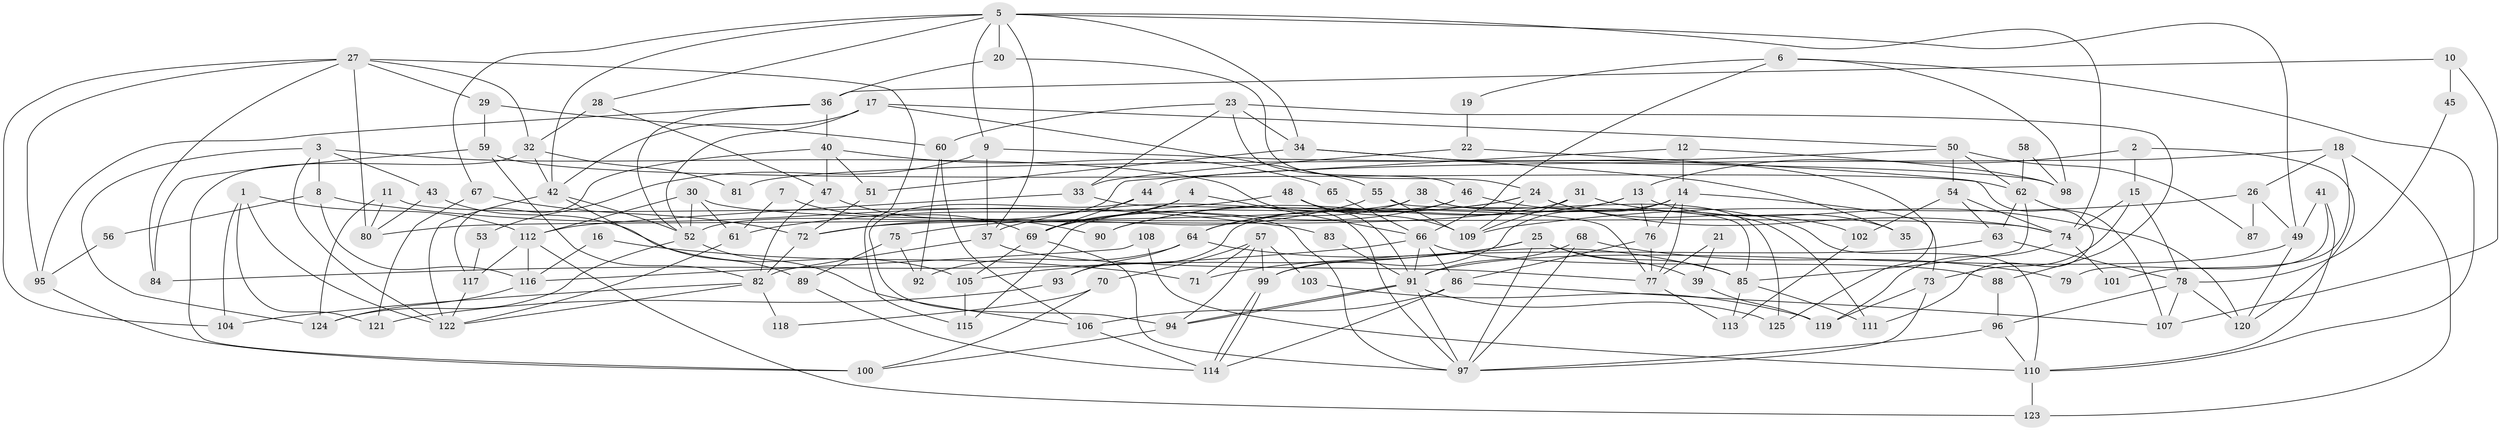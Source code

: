 // Generated by graph-tools (version 1.1) at 2025/15/03/09/25 04:15:20]
// undirected, 125 vertices, 250 edges
graph export_dot {
graph [start="1"]
  node [color=gray90,style=filled];
  1;
  2;
  3;
  4;
  5;
  6;
  7;
  8;
  9;
  10;
  11;
  12;
  13;
  14;
  15;
  16;
  17;
  18;
  19;
  20;
  21;
  22;
  23;
  24;
  25;
  26;
  27;
  28;
  29;
  30;
  31;
  32;
  33;
  34;
  35;
  36;
  37;
  38;
  39;
  40;
  41;
  42;
  43;
  44;
  45;
  46;
  47;
  48;
  49;
  50;
  51;
  52;
  53;
  54;
  55;
  56;
  57;
  58;
  59;
  60;
  61;
  62;
  63;
  64;
  65;
  66;
  67;
  68;
  69;
  70;
  71;
  72;
  73;
  74;
  75;
  76;
  77;
  78;
  79;
  80;
  81;
  82;
  83;
  84;
  85;
  86;
  87;
  88;
  89;
  90;
  91;
  92;
  93;
  94;
  95;
  96;
  97;
  98;
  99;
  100;
  101;
  102;
  103;
  104;
  105;
  106;
  107;
  108;
  109;
  110;
  111;
  112;
  113;
  114;
  115;
  116;
  117;
  118;
  119;
  120;
  121;
  122;
  123;
  124;
  125;
  1 -- 104;
  1 -- 121;
  1 -- 112;
  1 -- 122;
  2 -- 15;
  2 -- 13;
  2 -- 120;
  3 -- 124;
  3 -- 97;
  3 -- 8;
  3 -- 43;
  3 -- 122;
  4 -- 72;
  4 -- 66;
  4 -- 69;
  5 -- 42;
  5 -- 74;
  5 -- 9;
  5 -- 20;
  5 -- 28;
  5 -- 34;
  5 -- 37;
  5 -- 49;
  5 -- 67;
  6 -- 98;
  6 -- 66;
  6 -- 19;
  6 -- 110;
  7 -- 61;
  7 -- 69;
  8 -- 116;
  8 -- 56;
  8 -- 83;
  9 -- 37;
  9 -- 53;
  9 -- 98;
  10 -- 36;
  10 -- 107;
  10 -- 45;
  11 -- 97;
  11 -- 80;
  11 -- 124;
  12 -- 14;
  12 -- 52;
  12 -- 98;
  13 -- 64;
  13 -- 90;
  13 -- 35;
  13 -- 76;
  14 -- 77;
  14 -- 99;
  14 -- 73;
  14 -- 76;
  14 -- 93;
  15 -- 73;
  15 -- 78;
  15 -- 74;
  16 -- 71;
  16 -- 116;
  17 -- 55;
  17 -- 52;
  17 -- 42;
  17 -- 50;
  18 -- 123;
  18 -- 44;
  18 -- 26;
  18 -- 101;
  19 -- 22;
  20 -- 24;
  20 -- 36;
  21 -- 39;
  21 -- 77;
  22 -- 33;
  22 -- 111;
  23 -- 46;
  23 -- 60;
  23 -- 33;
  23 -- 34;
  23 -- 88;
  24 -- 109;
  24 -- 74;
  24 -- 37;
  24 -- 90;
  24 -- 102;
  25 -- 85;
  25 -- 97;
  25 -- 39;
  25 -- 71;
  25 -- 105;
  26 -- 49;
  26 -- 87;
  26 -- 109;
  27 -- 84;
  27 -- 32;
  27 -- 29;
  27 -- 80;
  27 -- 95;
  27 -- 104;
  27 -- 115;
  28 -- 47;
  28 -- 32;
  29 -- 59;
  29 -- 60;
  30 -- 74;
  30 -- 112;
  30 -- 52;
  30 -- 61;
  31 -- 72;
  31 -- 109;
  31 -- 120;
  32 -- 42;
  32 -- 81;
  32 -- 100;
  33 -- 77;
  33 -- 112;
  34 -- 35;
  34 -- 51;
  34 -- 125;
  36 -- 52;
  36 -- 40;
  36 -- 95;
  37 -- 77;
  37 -- 82;
  38 -- 80;
  38 -- 125;
  38 -- 64;
  38 -- 111;
  39 -- 119;
  40 -- 117;
  40 -- 47;
  40 -- 51;
  40 -- 65;
  41 -- 110;
  41 -- 49;
  41 -- 79;
  42 -- 122;
  42 -- 52;
  42 -- 89;
  43 -- 105;
  43 -- 80;
  44 -- 94;
  44 -- 69;
  45 -- 78;
  46 -- 69;
  46 -- 115;
  46 -- 110;
  47 -- 82;
  47 -- 90;
  48 -- 61;
  48 -- 91;
  48 -- 109;
  49 -- 120;
  49 -- 91;
  50 -- 54;
  50 -- 62;
  50 -- 81;
  50 -- 87;
  51 -- 72;
  52 -- 106;
  52 -- 124;
  53 -- 117;
  54 -- 102;
  54 -- 63;
  54 -- 74;
  55 -- 109;
  55 -- 85;
  55 -- 75;
  56 -- 95;
  57 -- 99;
  57 -- 94;
  57 -- 70;
  57 -- 71;
  57 -- 103;
  58 -- 98;
  58 -- 62;
  59 -- 82;
  59 -- 62;
  59 -- 84;
  60 -- 106;
  60 -- 92;
  61 -- 122;
  62 -- 107;
  62 -- 63;
  62 -- 85;
  63 -- 78;
  63 -- 99;
  64 -- 92;
  64 -- 85;
  64 -- 93;
  65 -- 66;
  66 -- 86;
  66 -- 91;
  66 -- 84;
  66 -- 88;
  67 -- 72;
  67 -- 121;
  68 -- 97;
  68 -- 91;
  68 -- 79;
  69 -- 97;
  69 -- 105;
  70 -- 100;
  70 -- 118;
  72 -- 82;
  73 -- 97;
  73 -- 119;
  74 -- 101;
  74 -- 119;
  75 -- 89;
  75 -- 92;
  76 -- 77;
  76 -- 86;
  77 -- 113;
  78 -- 96;
  78 -- 120;
  78 -- 107;
  82 -- 122;
  82 -- 104;
  82 -- 118;
  83 -- 91;
  85 -- 111;
  85 -- 113;
  86 -- 106;
  86 -- 107;
  86 -- 114;
  88 -- 96;
  89 -- 114;
  91 -- 94;
  91 -- 94;
  91 -- 97;
  91 -- 125;
  93 -- 121;
  94 -- 100;
  95 -- 100;
  96 -- 110;
  96 -- 97;
  99 -- 114;
  99 -- 114;
  102 -- 113;
  103 -- 119;
  105 -- 115;
  106 -- 114;
  108 -- 116;
  108 -- 110;
  110 -- 123;
  112 -- 116;
  112 -- 117;
  112 -- 123;
  116 -- 124;
  117 -- 122;
}

